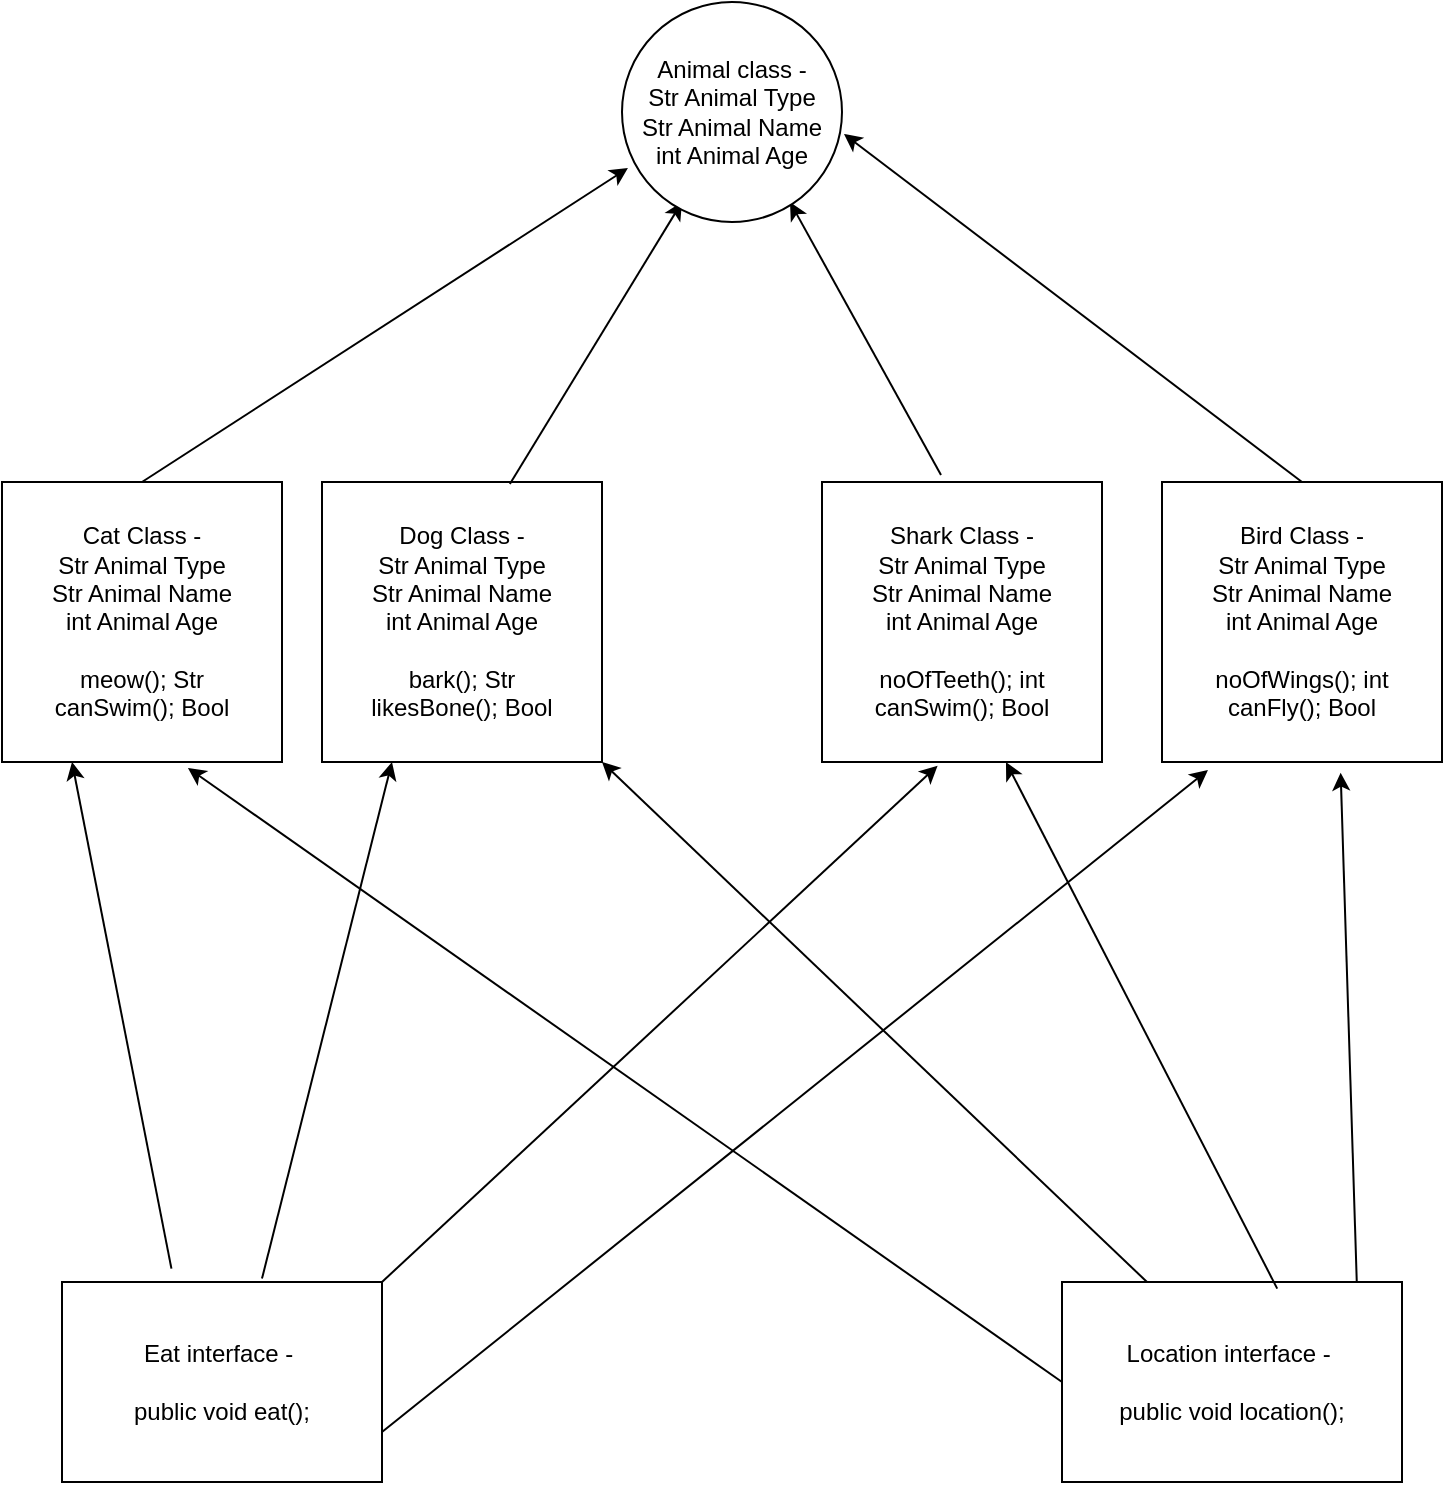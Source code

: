 <mxfile version="15.7.3" type="github"><diagram id="sm-Vyf0qoais2URogHuQ" name="Page-1"><mxGraphModel dx="1146" dy="662" grid="1" gridSize="10" guides="1" tooltips="1" connect="1" arrows="1" fold="1" page="1" pageScale="1" pageWidth="827" pageHeight="1169" math="0" shadow="0"><root><mxCell id="0"/><mxCell id="1" parent="0"/><mxCell id="6L8ncmMVUxHTJglVJhTk-2" value="Cat Class - &lt;br&gt;Str Animal Type&lt;br&gt;Str Animal Name&lt;br&gt;int Animal Age&lt;br&gt;&lt;br&gt;meow(); Str&lt;br&gt;canSwim(); Bool" style="whiteSpace=wrap;html=1;aspect=fixed;" vertex="1" parent="1"><mxGeometry x="40" y="270" width="140" height="140" as="geometry"/></mxCell><mxCell id="6L8ncmMVUxHTJglVJhTk-3" value="Dog Class -&lt;br&gt;Str Animal Type&lt;br&gt;Str Animal Name&lt;br&gt;int Animal Age&lt;br&gt;&lt;br&gt;bark(); Str&lt;br&gt;likesBone(); Bool" style="whiteSpace=wrap;html=1;aspect=fixed;" vertex="1" parent="1"><mxGeometry x="200" y="270" width="140" height="140" as="geometry"/></mxCell><mxCell id="6L8ncmMVUxHTJglVJhTk-5" value="Shark Class -&lt;br&gt;Str Animal Type&lt;br&gt;Str Animal Name&lt;br&gt;int Animal Age&lt;br&gt;&lt;br&gt;noOfTeeth(); int&lt;br&gt;canSwim(); Bool" style="whiteSpace=wrap;html=1;aspect=fixed;" vertex="1" parent="1"><mxGeometry x="450" y="270" width="140" height="140" as="geometry"/></mxCell><mxCell id="6L8ncmMVUxHTJglVJhTk-6" value="Bird Class -&lt;br&gt;Str Animal Type&lt;br&gt;Str Animal Name&lt;br&gt;int Animal Age&lt;br&gt;&lt;br&gt;noOfWings(); int&lt;br&gt;canFly(); Bool" style="whiteSpace=wrap;html=1;aspect=fixed;" vertex="1" parent="1"><mxGeometry x="620" y="270" width="140" height="140" as="geometry"/></mxCell><mxCell id="6L8ncmMVUxHTJglVJhTk-7" value="Eat interface -&amp;nbsp;&lt;br&gt;&lt;br&gt;public void eat();" style="rounded=0;whiteSpace=wrap;html=1;" vertex="1" parent="1"><mxGeometry x="70" y="670" width="160" height="100" as="geometry"/></mxCell><mxCell id="6L8ncmMVUxHTJglVJhTk-8" value="Location interface -&amp;nbsp;&lt;br&gt;&lt;br&gt;public void location();" style="rounded=0;whiteSpace=wrap;html=1;" vertex="1" parent="1"><mxGeometry x="570" y="670" width="170" height="100" as="geometry"/></mxCell><mxCell id="6L8ncmMVUxHTJglVJhTk-11" value="" style="endArrow=classic;html=1;rounded=0;entryX=0.027;entryY=0.755;entryDx=0;entryDy=0;entryPerimeter=0;exitX=0.5;exitY=0;exitDx=0;exitDy=0;" edge="1" parent="1" source="6L8ncmMVUxHTJglVJhTk-2" target="6L8ncmMVUxHTJglVJhTk-24"><mxGeometry width="50" height="50" relative="1" as="geometry"><mxPoint x="140" y="320" as="sourcePoint"/><mxPoint x="370" y="100" as="targetPoint"/></mxGeometry></mxCell><mxCell id="6L8ncmMVUxHTJglVJhTk-12" value="" style="endArrow=classic;html=1;rounded=0;exitX=0.671;exitY=0.007;exitDx=0;exitDy=0;exitPerimeter=0;" edge="1" parent="1" source="6L8ncmMVUxHTJglVJhTk-3"><mxGeometry width="50" height="50" relative="1" as="geometry"><mxPoint x="294" y="330" as="sourcePoint"/><mxPoint x="380" y="130" as="targetPoint"/></mxGeometry></mxCell><mxCell id="6L8ncmMVUxHTJglVJhTk-13" value="" style="endArrow=classic;html=1;rounded=0;exitX=0.425;exitY=-0.025;exitDx=0;exitDy=0;exitPerimeter=0;entryX=0.75;entryY=1;entryDx=0;entryDy=0;" edge="1" parent="1" source="6L8ncmMVUxHTJglVJhTk-5"><mxGeometry width="50" height="50" relative="1" as="geometry"><mxPoint x="460" y="330" as="sourcePoint"/><mxPoint x="434" y="130" as="targetPoint"/></mxGeometry></mxCell><mxCell id="6L8ncmMVUxHTJglVJhTk-14" value="" style="endArrow=classic;html=1;rounded=0;entryX=1.009;entryY=0.6;entryDx=0;entryDy=0;exitX=0.5;exitY=0;exitDx=0;exitDy=0;entryPerimeter=0;" edge="1" parent="1" source="6L8ncmMVUxHTJglVJhTk-6" target="6L8ncmMVUxHTJglVJhTk-24"><mxGeometry width="50" height="50" relative="1" as="geometry"><mxPoint x="650" y="300" as="sourcePoint"/><mxPoint x="454" y="90" as="targetPoint"/></mxGeometry></mxCell><mxCell id="6L8ncmMVUxHTJglVJhTk-15" value="" style="endArrow=classic;html=1;rounded=0;entryX=0.25;entryY=1;entryDx=0;entryDy=0;exitX=0.625;exitY=-0.017;exitDx=0;exitDy=0;exitPerimeter=0;" edge="1" parent="1" source="6L8ncmMVUxHTJglVJhTk-7" target="6L8ncmMVUxHTJglVJhTk-3"><mxGeometry width="50" height="50" relative="1" as="geometry"><mxPoint x="240" y="585" as="sourcePoint"/><mxPoint x="290" y="535" as="targetPoint"/></mxGeometry></mxCell><mxCell id="6L8ncmMVUxHTJglVJhTk-16" value="" style="endArrow=classic;html=1;rounded=0;exitX=0.342;exitY=-0.067;exitDx=0;exitDy=0;exitPerimeter=0;entryX=0.25;entryY=1;entryDx=0;entryDy=0;" edge="1" parent="1" source="6L8ncmMVUxHTJglVJhTk-7" target="6L8ncmMVUxHTJglVJhTk-2"><mxGeometry width="50" height="50" relative="1" as="geometry"><mxPoint x="360" y="430" as="sourcePoint"/><mxPoint x="410" y="380" as="targetPoint"/></mxGeometry></mxCell><mxCell id="6L8ncmMVUxHTJglVJhTk-18" value="" style="endArrow=classic;html=1;rounded=0;entryX=0.164;entryY=1.029;entryDx=0;entryDy=0;entryPerimeter=0;exitX=1;exitY=0.75;exitDx=0;exitDy=0;" edge="1" parent="1" source="6L8ncmMVUxHTJglVJhTk-7" target="6L8ncmMVUxHTJglVJhTk-6"><mxGeometry width="50" height="50" relative="1" as="geometry"><mxPoint x="280" y="620" as="sourcePoint"/><mxPoint x="330" y="570" as="targetPoint"/></mxGeometry></mxCell><mxCell id="6L8ncmMVUxHTJglVJhTk-19" value="" style="endArrow=classic;html=1;rounded=0;exitX=1;exitY=0;exitDx=0;exitDy=0;entryX=0.413;entryY=1.013;entryDx=0;entryDy=0;entryPerimeter=0;" edge="1" parent="1" source="6L8ncmMVUxHTJglVJhTk-7" target="6L8ncmMVUxHTJglVJhTk-5"><mxGeometry width="50" height="50" relative="1" as="geometry"><mxPoint x="360" y="430" as="sourcePoint"/><mxPoint x="410" y="380" as="targetPoint"/></mxGeometry></mxCell><mxCell id="6L8ncmMVUxHTJglVJhTk-20" value="" style="endArrow=classic;html=1;rounded=0;exitX=0.867;exitY=0;exitDx=0;exitDy=0;exitPerimeter=0;entryX=0.638;entryY=1.038;entryDx=0;entryDy=0;entryPerimeter=0;" edge="1" parent="1" source="6L8ncmMVUxHTJglVJhTk-8" target="6L8ncmMVUxHTJglVJhTk-6"><mxGeometry width="50" height="50" relative="1" as="geometry"><mxPoint x="360" y="430" as="sourcePoint"/><mxPoint x="410" y="380" as="targetPoint"/></mxGeometry></mxCell><mxCell id="6L8ncmMVUxHTJglVJhTk-21" value="" style="endArrow=classic;html=1;rounded=0;entryX=0.657;entryY=1;entryDx=0;entryDy=0;entryPerimeter=0;exitX=0.633;exitY=0.033;exitDx=0;exitDy=0;exitPerimeter=0;" edge="1" parent="1" source="6L8ncmMVUxHTJglVJhTk-8" target="6L8ncmMVUxHTJglVJhTk-5"><mxGeometry width="50" height="50" relative="1" as="geometry"><mxPoint x="610" y="580" as="sourcePoint"/><mxPoint x="410" y="380" as="targetPoint"/></mxGeometry></mxCell><mxCell id="6L8ncmMVUxHTJglVJhTk-22" value="" style="endArrow=classic;html=1;rounded=0;exitX=0.25;exitY=0;exitDx=0;exitDy=0;entryX=1;entryY=1;entryDx=0;entryDy=0;" edge="1" parent="1" source="6L8ncmMVUxHTJglVJhTk-8" target="6L8ncmMVUxHTJglVJhTk-3"><mxGeometry width="50" height="50" relative="1" as="geometry"><mxPoint x="360" y="430" as="sourcePoint"/><mxPoint x="410" y="380" as="targetPoint"/></mxGeometry></mxCell><mxCell id="6L8ncmMVUxHTJglVJhTk-23" value="" style="endArrow=classic;html=1;rounded=0;exitX=0;exitY=0.5;exitDx=0;exitDy=0;entryX=0.664;entryY=1.021;entryDx=0;entryDy=0;entryPerimeter=0;" edge="1" parent="1" source="6L8ncmMVUxHTJglVJhTk-8" target="6L8ncmMVUxHTJglVJhTk-2"><mxGeometry width="50" height="50" relative="1" as="geometry"><mxPoint x="360" y="430" as="sourcePoint"/><mxPoint x="410" y="380" as="targetPoint"/></mxGeometry></mxCell><mxCell id="6L8ncmMVUxHTJglVJhTk-24" value="Animal class -&lt;br&gt;Str Animal Type&lt;br&gt;Str Animal Name&lt;br&gt;int Animal Age" style="ellipse;whiteSpace=wrap;html=1;aspect=fixed;" vertex="1" parent="1"><mxGeometry x="350" y="30" width="110" height="110" as="geometry"/></mxCell></root></mxGraphModel></diagram></mxfile>